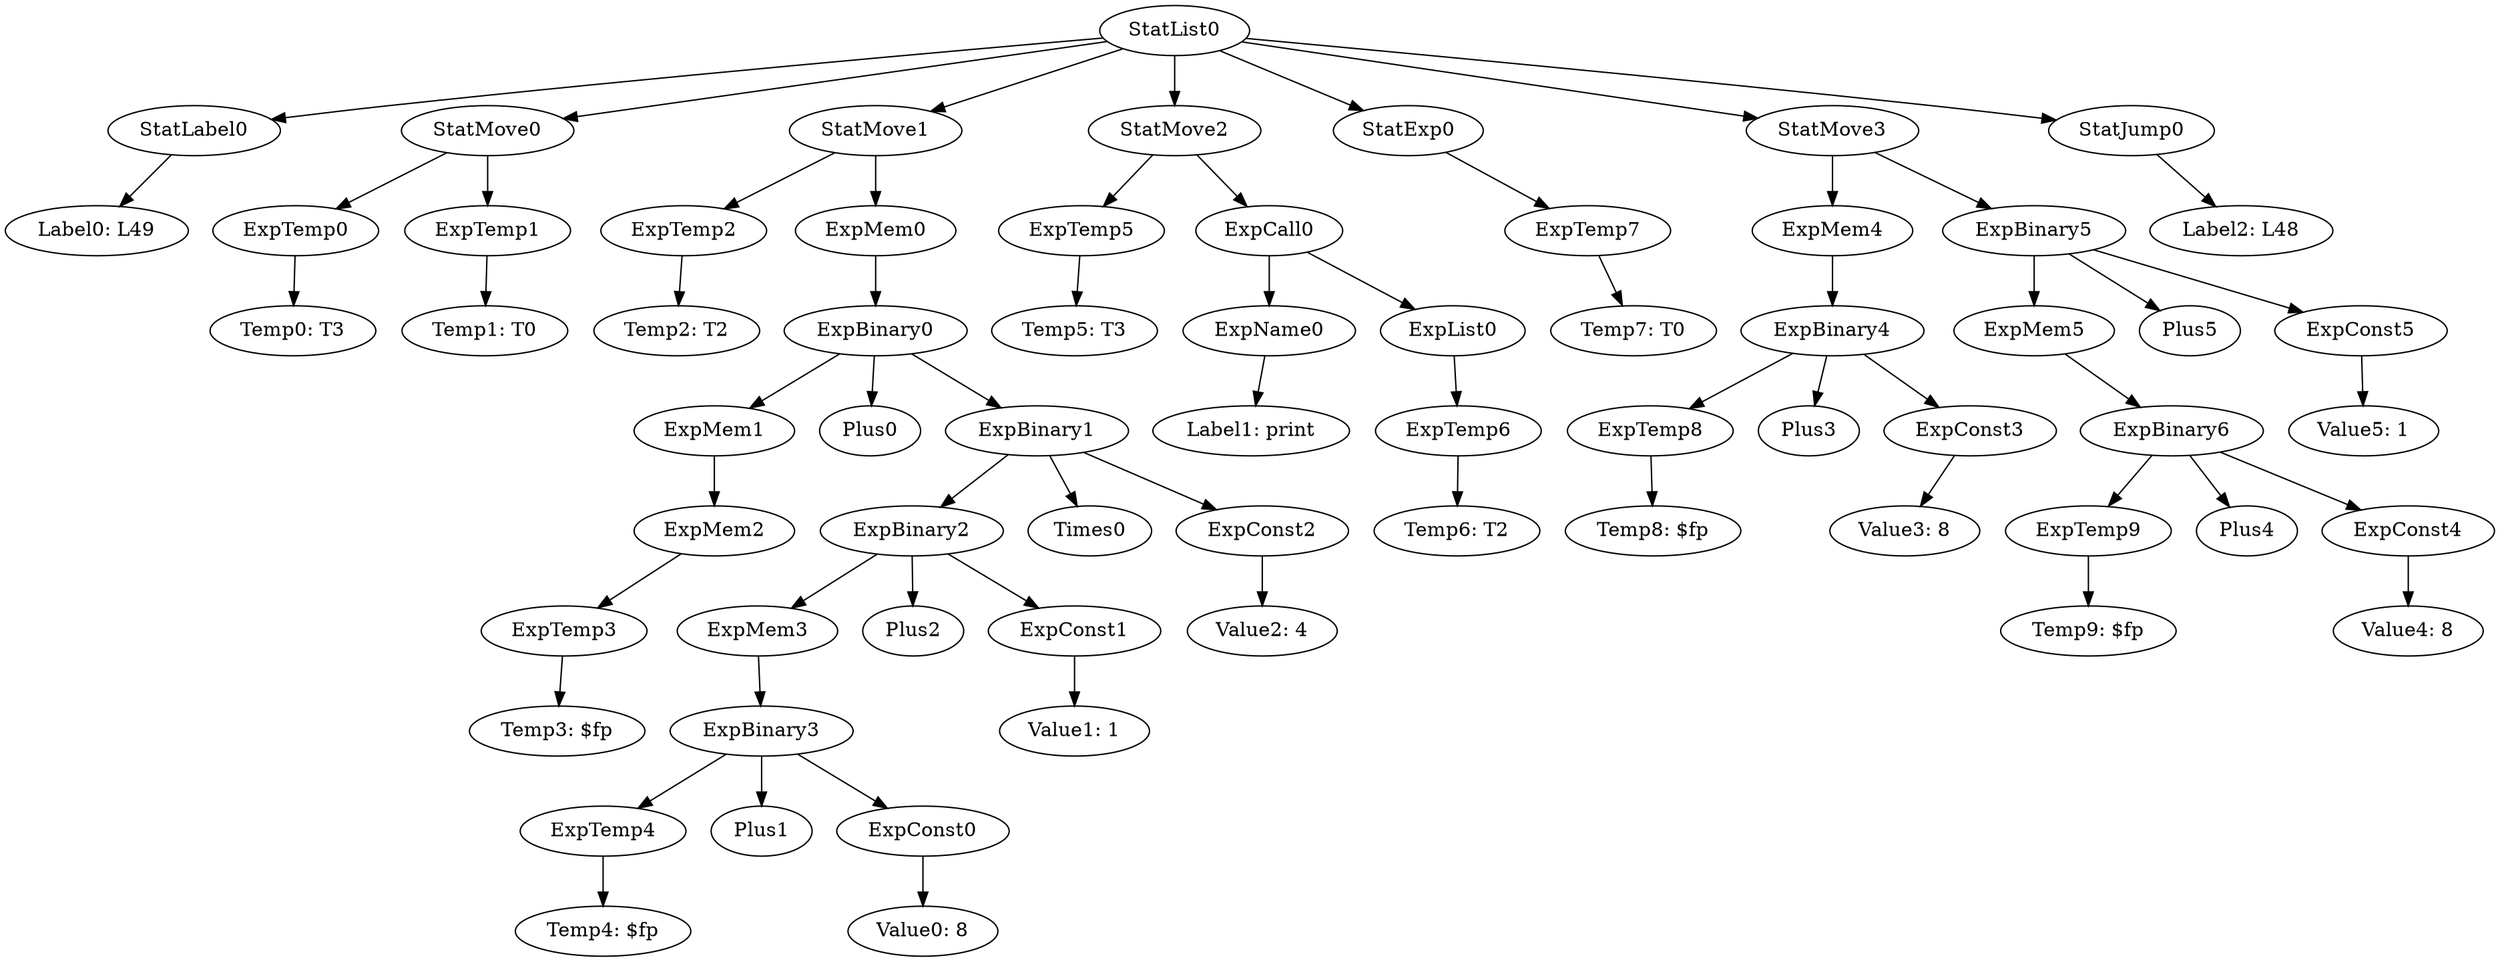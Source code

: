 digraph {
	ordering = out;
	ExpBinary5 -> ExpMem5;
	ExpBinary5 -> Plus5;
	ExpBinary5 -> ExpConst5;
	ExpTemp9 -> "Temp9: $fp";
	StatMove3 -> ExpMem4;
	StatMove3 -> ExpBinary5;
	ExpConst3 -> "Value3: 8";
	ExpBinary4 -> ExpTemp8;
	ExpBinary4 -> Plus3;
	ExpBinary4 -> ExpConst3;
	ExpConst4 -> "Value4: 8";
	StatExp0 -> ExpTemp7;
	ExpList0 -> ExpTemp6;
	ExpTemp6 -> "Temp6: T2";
	ExpName0 -> "Label1: print";
	ExpMem1 -> ExpMem2;
	ExpConst0 -> "Value0: 8";
	StatJump0 -> "Label2: L48";
	ExpCall0 -> ExpName0;
	ExpCall0 -> ExpList0;
	ExpMem2 -> ExpTemp3;
	ExpTemp0 -> "Temp0: T3";
	ExpConst5 -> "Value5: 1";
	ExpBinary3 -> ExpTemp4;
	ExpBinary3 -> Plus1;
	ExpBinary3 -> ExpConst0;
	ExpMem5 -> ExpBinary6;
	ExpTemp8 -> "Temp8: $fp";
	StatMove1 -> ExpTemp2;
	StatMove1 -> ExpMem0;
	ExpConst1 -> "Value1: 1";
	ExpTemp3 -> "Temp3: $fp";
	ExpTemp2 -> "Temp2: T2";
	StatMove2 -> ExpTemp5;
	StatMove2 -> ExpCall0;
	StatLabel0 -> "Label0: L49";
	StatList0 -> StatLabel0;
	StatList0 -> StatMove0;
	StatList0 -> StatMove1;
	StatList0 -> StatMove2;
	StatList0 -> StatExp0;
	StatList0 -> StatMove3;
	StatList0 -> StatJump0;
	StatMove0 -> ExpTemp0;
	StatMove0 -> ExpTemp1;
	ExpMem4 -> ExpBinary4;
	ExpBinary0 -> ExpMem1;
	ExpBinary0 -> Plus0;
	ExpBinary0 -> ExpBinary1;
	ExpTemp7 -> "Temp7: T0";
	ExpTemp4 -> "Temp4: $fp";
	ExpBinary2 -> ExpMem3;
	ExpBinary2 -> Plus2;
	ExpBinary2 -> ExpConst1;
	ExpMem3 -> ExpBinary3;
	ExpBinary1 -> ExpBinary2;
	ExpBinary1 -> Times0;
	ExpBinary1 -> ExpConst2;
	ExpBinary6 -> ExpTemp9;
	ExpBinary6 -> Plus4;
	ExpBinary6 -> ExpConst4;
	ExpMem0 -> ExpBinary0;
	ExpConst2 -> "Value2: 4";
	ExpTemp1 -> "Temp1: T0";
	ExpTemp5 -> "Temp5: T3";
}

